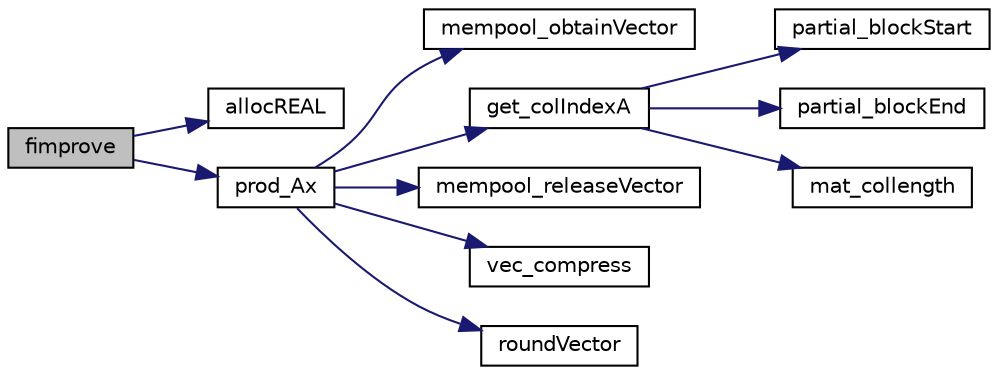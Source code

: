 digraph "fimprove"
{
  edge [fontname="Helvetica",fontsize="10",labelfontname="Helvetica",labelfontsize="10"];
  node [fontname="Helvetica",fontsize="10",shape=record];
  rankdir="LR";
  Node124 [label="fimprove",height=0.2,width=0.4,color="black", fillcolor="grey75", style="filled", fontcolor="black"];
  Node124 -> Node125 [color="midnightblue",fontsize="10",style="solid",fontname="Helvetica"];
  Node125 [label="allocREAL",height=0.2,width=0.4,color="black", fillcolor="white", style="filled",URL="$d1/daa/3rd_party_2lpsolve_2build_2include_2lpsolve_2lp__utils_8h.html#a7b25e1f9aee74052b4b6df28443ebf48"];
  Node124 -> Node126 [color="midnightblue",fontsize="10",style="solid",fontname="Helvetica"];
  Node126 [label="prod_Ax",height=0.2,width=0.4,color="black", fillcolor="white", style="filled",URL="$dc/d9a/lp__matrix_8c.html#a131acfe80f62b2269f4b089f72405345"];
  Node126 -> Node127 [color="midnightblue",fontsize="10",style="solid",fontname="Helvetica"];
  Node127 [label="mempool_obtainVector",height=0.2,width=0.4,color="black", fillcolor="white", style="filled",URL="$d1/daa/3rd_party_2lpsolve_2build_2include_2lpsolve_2lp__utils_8h.html#a233b90f38c3d8ee45f68c6cf2a52f6c7"];
  Node126 -> Node128 [color="midnightblue",fontsize="10",style="solid",fontname="Helvetica"];
  Node128 [label="get_colIndexA",height=0.2,width=0.4,color="black", fillcolor="white", style="filled",URL="$dc/d9a/lp__matrix_8c.html#a00e1a47f99bafc7bc525936719053bb6"];
  Node128 -> Node129 [color="midnightblue",fontsize="10",style="solid",fontname="Helvetica"];
  Node129 [label="partial_blockStart",height=0.2,width=0.4,color="black", fillcolor="white", style="filled",URL="$d5/d69/3rd_party_2lpsolve_2build_2include_2lpsolve_2lp__price_8h.html#aad871e7628dd08ee91e5186e24673d5a"];
  Node128 -> Node130 [color="midnightblue",fontsize="10",style="solid",fontname="Helvetica"];
  Node130 [label="partial_blockEnd",height=0.2,width=0.4,color="black", fillcolor="white", style="filled",URL="$d5/d69/3rd_party_2lpsolve_2build_2include_2lpsolve_2lp__price_8h.html#a6494d316c18292fc4f62ad39591a383a"];
  Node128 -> Node131 [color="midnightblue",fontsize="10",style="solid",fontname="Helvetica"];
  Node131 [label="mat_collength",height=0.2,width=0.4,color="black", fillcolor="white", style="filled",URL="$dc/d9a/lp__matrix_8c.html#a258da1c9a3b1fedd9704451f7ab7e6f4"];
  Node126 -> Node132 [color="midnightblue",fontsize="10",style="solid",fontname="Helvetica"];
  Node132 [label="mempool_releaseVector",height=0.2,width=0.4,color="black", fillcolor="white", style="filled",URL="$d1/daa/3rd_party_2lpsolve_2build_2include_2lpsolve_2lp__utils_8h.html#a0e98bd3eae05375391aa13a79dc248f9"];
  Node126 -> Node133 [color="midnightblue",fontsize="10",style="solid",fontname="Helvetica"];
  Node133 [label="vec_compress",height=0.2,width=0.4,color="black", fillcolor="white", style="filled",URL="$dc/d9a/lp__matrix_8c.html#a1236d2af75570c5f158edcc0583233a5"];
  Node126 -> Node134 [color="midnightblue",fontsize="10",style="solid",fontname="Helvetica"];
  Node134 [label="roundVector",height=0.2,width=0.4,color="black", fillcolor="white", style="filled",URL="$d1/daa/3rd_party_2lpsolve_2build_2include_2lpsolve_2lp__utils_8h.html#a0ca773eb7a7eca9d7c7ea9596dd8ec67"];
}
